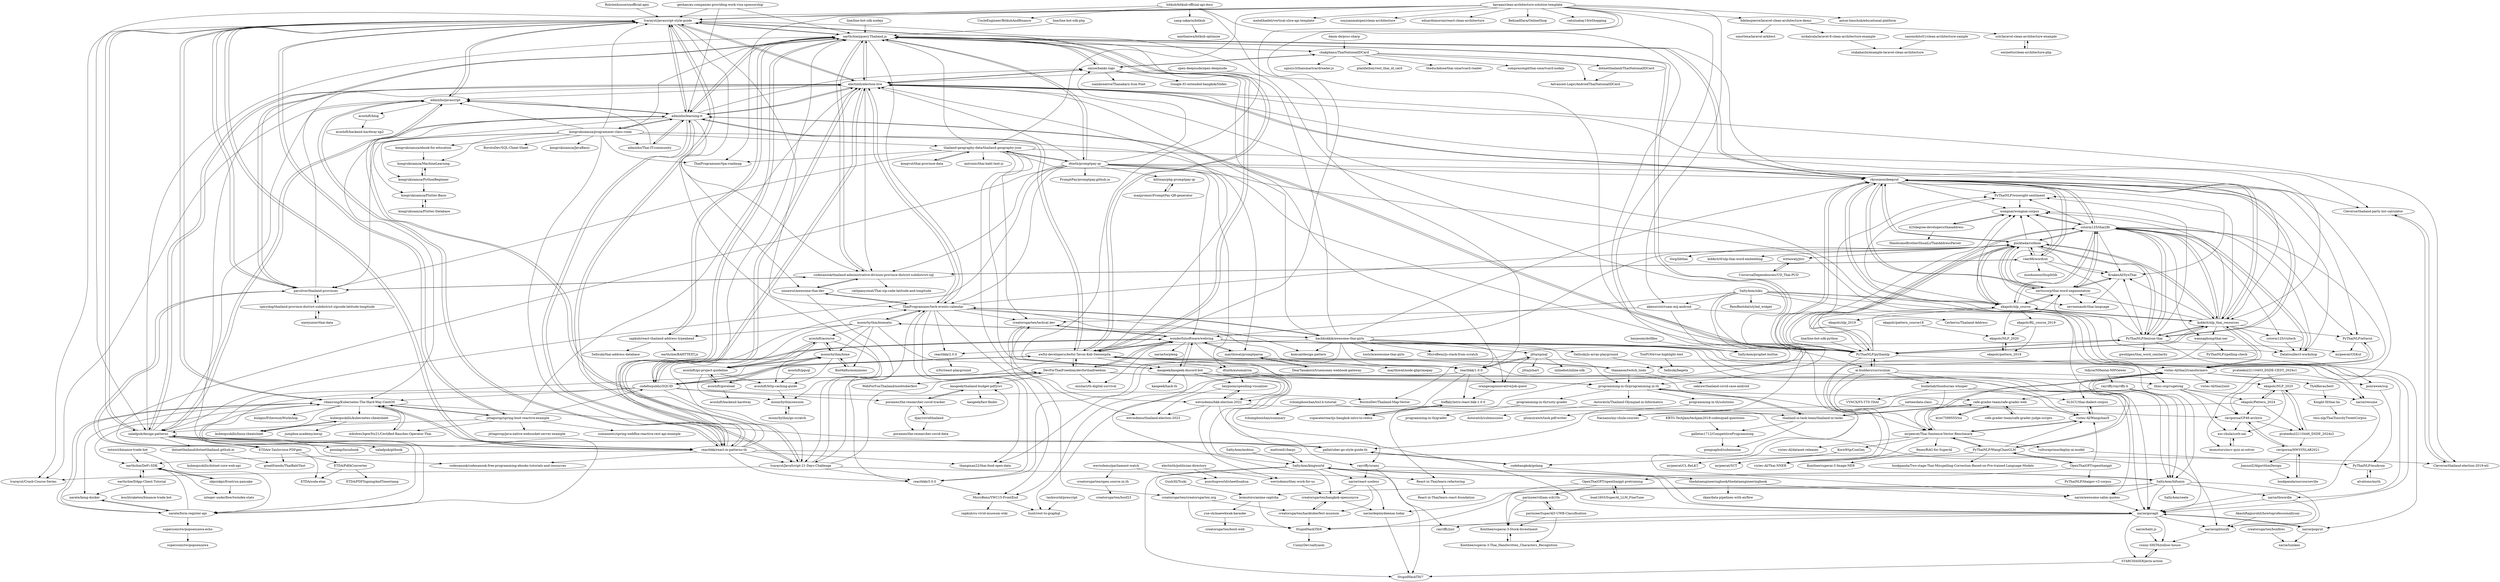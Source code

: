 digraph G {
"geshan/au-companies-providing-work-visa-sponsorship" -> "lvarayut/javascript-style-guide" ["e"=1]
"geshan/au-companies-providing-work-visa-sponsorship" -> "earthchie/jquery.Thailand.js" ["e"=1]
"geshan/au-companies-providing-work-visa-sponsorship" -> "adminho/learning-it" ["e"=1]
"bitkub/bitkub-official-api-docs" -> "UncleEngineer/BitkubAndBinance"
"bitkub/bitkub-official-api-docs" -> "sang-sakarin/bitkub"
"bitkub/bitkub-official-api-docs" -> "lvarayut/javascript-style-guide"
"bitkub/bitkub-official-api-docs" -> "thananon/twitch_tools"
"bitkub/bitkub-official-api-docs" -> "awful-developers/Awful-Tavon-Kob-Seesenpila"
"veer66/wordcut" -> "moohooooo/thsplitlib"
"veer66/wordcut" -> "pucktada/cutkum"
"veer66/wordcut" -> "rkcosmos/deepcut"
"veer66/wordcut" -> "PyThaiNLP/lexicon-thai"
"veer66/wordcut" -> "codesanook/thailand-administrative-division-province-district-subdistrict-sql"
"veer66/wordcut" -> "KrakenAI/SynThai"
"jittagornp/spring-boot-reactive-example" -> "lvarayut/javascript-style-guide"
"jittagornp/spring-boot-reactive-example" -> "rdamrong/Kubernetes-The-Hard-Way-CentOS"
"jittagornp/spring-boot-reactive-example" -> "wdrdres3qew5ts21/Certified-Rancher-Operator-Thai"
"jittagornp/spring-boot-reactive-example" -> "saladpuk/design-patterns"
"jittagornp/spring-boot-reactive-example" -> "sumanentc/spring-webflux-reactive-rest-api-example"
"jittagornp/spring-boot-reactive-example" -> "electinth/election-live"
"jittagornp/spring-boot-reactive-example" -> "codeforpublic/SQUID"
"jittagornp/spring-boot-reactive-example" -> "jittagornp/java-native-websocket-server-example"
"dtinth/promptpay-qr" -> "earthchie/jquery.Thailand.js"
"dtinth/promptpay-qr" -> "ThaiProgrammer/tech-events-calendar"
"dtinth/promptpay-qr" -> "kittinan/php-promptpay-qr"
"dtinth/promptpay-qr" -> "codesanook/thailand-administrative-division-province-district-subdistrict-sql"
"dtinth/promptpay-qr" -> "ETDA/e-TaxInvoice-PDFgen"
"dtinth/promptpay-qr" -> "dtinth/automatron"
"dtinth/promptpay-qr" -> "electinth/election-live"
"dtinth/promptpay-qr" -> "maythiwat/promptparse"
"dtinth/promptpay-qr" -> "omise/banks-logo"
"dtinth/promptpay-qr" -> "rkcosmos/deepcut"
"dtinth/promptpay-qr" -> "saladpuk/design-patterns"
"dtinth/promptpay-qr" -> "PromptPay/promptpay.github.io"
"dtinth/promptpay-qr" -> "SaltyAom/hifumin"
"dtinth/promptpay-qr" -> "thailand-geography-data/thailand-geography-json"
"dtinth/promptpay-qr" -> "Cleverse/thailand-party-list-calculator"
"programming-in-th/programming.in.th" -> "programming-in-th/solutions"
"programming-in-th/programming.in.th" -> "cafe-grader-team/cafe-grader-web"
"programming-in-th/programming.in.th" -> "thailand-oi-task-team/thailand-oi-tasks"
"programming-in-th/programming.in.th" -> "programming-in-th/rusty-grader"
"programming-in-th/programming.in.th" -> "Autoratch/Thailand-Olympiad-in-Informatics"
"open-deepnude/open-deepnude" -> "electinth/election-live" ["e"=1]
"open-deepnude/open-deepnude" -> "ekapolc/nlp_course" ["e"=1]
"tchomphoochan/toi14-tutorial" -> "tchomphoochan/summary"
"tchomphoochan/toi14-tutorial" -> "thailand-oi-task-team/thailand-oi-tasks"
"cstorm125/viztech" -> "Datatouille/rl-workshop"
"ThaiProgrammer/tech-events-calendar" -> "reactbkk/3.0.0"
"ThaiProgrammer/tech-events-calendar" -> "unnawut/awesome-thai-dev"
"ThaiProgrammer/tech-events-calendar" -> "bachkukkik/awesome-thai-girls"
"ThaiProgrammer/tech-events-calendar" -> "creatorsgarten/techcal.dev"
"ThaiProgrammer/tech-events-calendar" -> "reactbkk/1.0.0"
"ThaiProgrammer/tech-events-calendar" -> "reactbkk/2.0.0"
"ThaiProgrammer/tech-events-calendar" -> "komcal/design-pattern"
"ThaiProgrammer/tech-events-calendar" -> "MicroBenz/YWC15-FrontEnd"
"ThaiProgrammer/tech-events-calendar" -> "electinth/election-live"
"ThaiProgrammer/tech-events-calendar" -> "moonrhythm/biomatic"
"ThaiProgrammer/tech-events-calendar" -> "pucktada/cutkum"
"ThaiProgrammer/tech-events-calendar" -> "thangman22/thai-food-open-data"
"nazonohito51/clean-architecture-sample" -> "stakahashi/example-laravel-clean-architecture"
"unnawut/awesome-thai-dev" -> "ThaiProgrammer/tech-events-calendar"
"unnawut/awesome-thai-dev" -> "reactbkk/3.0.0"
"unnawut/awesome-thai-dev" -> "codesanook/thailand-administrative-division-province-district-subdistrict-sql"
"cstorm125/thai2fit" -> "kobkrit/nlp_thai_resources"
"cstorm125/thai2fit" -> "pucktada/cutkum"
"cstorm125/thai2fit" -> "rkcosmos/deepcut"
"cstorm125/thai2fit" -> "sertiscorp/thai-word-segmentation"
"cstorm125/thai2fit" -> "wongnai/wongnai-corpus"
"cstorm125/thai2fit" -> "Datatouille/rl-workshop"
"cstorm125/thai2fit" -> "PyThaiNLP/pythainlp"
"cstorm125/thai2fit" -> "KrakenAI/SynThai"
"cstorm125/thai2fit" -> "vistec-AI/thai2transformers"
"cstorm125/thai2fit" -> "PyThaiNLP/attacut"
"cstorm125/thai2fit" -> "cstorm125/viztech"
"cstorm125/thai2fit" -> "PyThaiNLP/wisesight-sentiment"
"cstorm125/thai2fit" -> "wannaphong/thai-ner"
"cstorm125/thai2fit" -> "ekapolc/nlp_course"
"cstorm125/thai2fit" -> "PyThaiNLP/lexicon-thai"
"moonrhythm/biomatic" -> "BioMaRu/nomimono"
"moonrhythm/biomatic" -> "ThaiProgrammer/tech-events-calendar"
"moonrhythm/biomatic" -> "moonrhythm/hime"
"moonrhythm/biomatic" -> "acoshift/go-project-guideline"
"moonrhythm/biomatic" -> "reactbkk/1.0.0"
"moonrhythm/biomatic" -> "zapkub/react-thailand-address-typeahead"
"moonrhythm/biomatic" -> "acoshift/acourse"
"moonrhythm/biomatic" -> "bachkukkik/awesome-thai-girls"
"Autoratch/Thailand-Olympiad-in-Informatics" -> "Autoratch/submissions"
"PyThaiNLP/wisesight-sentiment" -> "wongnai/wongnai-corpus"
"electinth/election-live" -> "earthchie/jquery.Thailand.js"
"electinth/election-live" -> "lvarayut/javascript-style-guide"
"electinth/election-live" -> "Cleverse/thailand-party-list-calculator"
"electinth/election-live" -> "reactbkk/react-in-patterns-th"
"electinth/election-live" -> "adminho/learning-it"
"electinth/election-live" -> "Cleverse/thailand-election-2019-etl"
"electinth/election-live" -> "saladpuk/design-patterns"
"electinth/election-live" -> "narate/form-register-api"
"electinth/election-live" -> "ThaiProgrammer/tech-events-calendar"
"electinth/election-live" -> "rkcosmos/deepcut"
"electinth/election-live" -> "codesanook/thailand-administrative-division-province-district-subdistrict-sql"
"electinth/election-live" -> "kobkrit/nlp_thai_resources"
"electinth/election-live" -> "omise/banks-logo"
"electinth/election-live" -> "codeforpublic/SQUID"
"electinth/election-live" -> "adminho/javascript"
"wannaphong/thai-ner" -> "vistec-AI/Thai-NNER"
"wannaphong/thai-ner" -> "PyThaiNLP/spelling-check"
"saladpuk/design-patterns" -> "lvarayut/javascript-style-guide"
"saladpuk/design-patterns" -> "pallat/uber-go-style-guide-th"
"saladpuk/design-patterns" -> "electinth/election-live"
"saladpuk/design-patterns" -> "reactbkk/react-in-patterns-th"
"saladpuk/design-patterns" -> "saladpuk/gitbook"
"saladpuk/design-patterns" -> "adminho/learning-it"
"saladpuk/design-patterns" -> "ETDA/e-TaxInvoice-PDFgen"
"saladpuk/design-patterns" -> "earthchie/jquery.Thailand.js"
"saladpuk/design-patterns" -> "adminho/javascript"
"saladpuk/design-patterns" -> "dotnetthailand/dotnetthailand.github.io"
"saladpuk/design-patterns" -> "rdamrong/Kubernetes-The-Hard-Way-CentOS"
"saladpuk/design-patterns" -> "poonlap/linuxbook" ["e"=1]
"saladpuk/design-patterns" -> "codesanook/codesanook-free-programming-ebooks-tutorials-and-resources"
"eminetto/clean-architecture-php" -> "sslr/laravel-clean-architecture-example"
"spicydog/thailand-province-district-subdistrict-zipcode-latitude-longitude" -> "niawjunior/thai-data"
"spicydog/thailand-province-district-subdistrict-zipcode-latitude-longitude" -> "parsilver/thailand-provinces"
"Datatouille/rl-workshop" -> "cstorm125/thai2fit"
"Datatouille/rl-workshop" -> "wongnai/wongnai-corpus"
"TonPC64/vue-highlight-text" -> "Sellsuki/begeta"
"dtinth/automatron" -> "heypoom/spending-visualizer"
"dtinth/automatron" -> "wevisdemo/bkk-election-2022"
"dtinth/automatron" -> "narze/goragit"
"reactbkk/react-in-patterns-th" -> "electinth/election-live"
"reactbkk/react-in-patterns-th" -> "lvarayut/javascript-style-guide"
"reactbkk/react-in-patterns-th" -> "saladpuk/design-patterns"
"reactbkk/react-in-patterns-th" -> "rdamrong/Kubernetes-The-Hard-Way-CentOS"
"reactbkk/react-in-patterns-th" -> "adminho/javascript"
"reactbkk/react-in-patterns-th" -> "adminho/learning-it"
"reactbkk/react-in-patterns-th" -> "codesanook/codesanook-free-programming-ebooks-tutorials-and-resources"
"reactbkk/react-in-patterns-th" -> "earthchie/jquery.Thailand.js"
"reactbkk/react-in-patterns-th" -> "wonderfulsoftware/webring"
"reactbkk/react-in-patterns-th" -> "reactbkk/3.0.0"
"reactbkk/react-in-patterns-th" -> "earthchie/DeFi-SDK"
"reactbkk/react-in-patterns-th" -> "ThaiProgrammer/tech-events-calendar"
"reactbkk/react-in-patterns-th" -> "Cleverse/thailand-election-2019-etl"
"reactbkk/react-in-patterns-th" -> "lvarayut/JavaScript-21-Days-Challenge"
"reactbkk/react-in-patterns-th" -> "thangman22/thai-food-open-data"
"maxpromer/PromptPay-QR-generator" -> "kittinan/php-promptpay-qr"
"ekapolc/nlp_course" -> "sertiscorp/thai-word-segmentation"
"ekapolc/nlp_course" -> "ekapolc/RL_course_2019"
"ekapolc/nlp_course" -> "kobkrit/nlp_thai_resources"
"ekapolc/nlp_course" -> "ekapolc/nlp_2019"
"ekapolc/nlp_course" -> "ekapolc/NLP_2020"
"ekapolc/nlp_course" -> "cstorm125/thai2fit"
"ekapolc/nlp_course" -> "PyThaiNLP/wisesight-sentiment"
"ekapolc/nlp_course" -> "pucktada/cutkum"
"ekapolc/nlp_course" -> "wongnai/wongnai-corpus"
"ekapolc/nlp_course" -> "Datatouille/rl-workshop"
"ekapolc/nlp_course" -> "rkcosmos/deepcut"
"ttdyce/NHentai-NHViewer" -> "rayriffy/rayriffy-h" ["e"=1]
"acoshift/pgsql" -> "acoshift/http-caching-guide"
"acoshift/blog" -> "acoshift/backend-hardway-ep2"
"sertiscorp/thai-word-segmentation" -> "pucktada/cutkum"
"sertiscorp/thai-word-segmentation" -> "KrakenAI/SynThai"
"sertiscorp/thai-word-segmentation" -> "rkcosmos/deepcut"
"sertiscorp/thai-word-segmentation" -> "cstorm125/thai2fit"
"sertiscorp/thai-word-segmentation" -> "nevmenandr/thai-language"
"sertiscorp/thai-word-segmentation" -> "wongnai/wongnai-corpus"
"sertiscorp/thai-word-segmentation" -> "ekapolc/nlp_course"
"rayriffy/rayriffy-h" -> "SaltyAom/hifumin"
"rayriffy/rayriffy-h" -> "narze/goragit"
"rayriffy/rayriffy-h" -> "cafe-grader-team/cafe-grader-web"
"creatorsgarten/techcal.dev" -> "wevisdemo/thailand-election-2023"
"creatorsgarten/techcal.dev" -> "creatorsgarten/creatorsgarten.org"
"creatorsgarten/techcal.dev" -> "wonderfulsoftware/webring"
"reactbkk/3.0.0" -> "MicroBenz/YWC15-FrontEnd"
"wongnai/wongnai-corpus" -> "425degree-developers/thaiaddress"
"wongnai/wongnai-corpus" -> "cstorm125/thai2fit"
"chakphanu/ThaiNationalIDCard" -> "Advanced-Logic/AndroidThaiNationalIDCard"
"chakphanu/ThaiNationalIDCard" -> "earthchie/jquery.Thailand.js"
"chakphanu/ThaiNationalIDCard" -> "dotnetthailand/ThaiNationalIDCard"
"chakphanu/ThaiNationalIDCard" -> "somprasongd/thai-smartcard-nodejs"
"chakphanu/ThaiNationalIDCard" -> "sgnsys3/thaismartcardreader.js"
"chakphanu/ThaiNationalIDCard" -> "plainfatboy/rest_thai_id_card"
"chakphanu/ThaiNationalIDCard" -> "omise/banks-logo"
"chakphanu/ThaiNationalIDCard" -> "theduckdose/thai-smartcard-reader"
"ETDA/PdfAConverter" -> "ETDA/PDFSigningAndTimestamp"
"ETDA/PdfAConverter" -> "ETDA/soda-etax"
"Cleverse/thailand-party-list-calculator" -> "Cleverse/thailand-election-2019-etl"
"Cleverse/thailand-election-2019-etl" -> "Cleverse/thailand-party-list-calculator"
"kittinan/php-promptpay-qr" -> "maxpromer/PromptPay-QR-generator"
"codesanook/thailand-administrative-division-province-district-subdistrict-sql" -> "earthchie/jquery.Thailand.js"
"codesanook/thailand-administrative-division-province-district-subdistrict-sql" -> "parsilver/thailand-provinces"
"codesanook/thailand-administrative-division-province-district-subdistrict-sql" -> "unnawut/awesome-thai-dev"
"codesanook/thailand-administrative-division-province-district-subdistrict-sql" -> "rathpanyowat/Thai-zip-code-latitude-and-longitude"
"codesanook/thailand-administrative-division-province-district-subdistrict-sql" -> "veer66/wordcut"
"ThAIKeras/bert" -> "Knight-H/thai-lm"
"narate/kong-docker" -> "narate/form-register-api"
"acoshift/go-project-guideline" -> "moonrhythm/hime"
"acoshift/go-project-guideline" -> "acoshift/acourse"
"acoshift/go-project-guideline" -> "acoshift/http-caching-guide"
"acoshift/go-project-guideline" -> "acoshift/goreload"
"acoshift/go-project-guideline" -> "moonrhythm/session"
"acoshift/goreload" -> "acoshift/backend-hardway"
"acoshift/goreload" -> "acoshift/go-project-guideline"
"acoshift/goreload" -> "moonrhythm/hime"
"moonrhythm/hime" -> "acoshift/go-project-guideline"
"moonrhythm/hime" -> "acoshift/acourse"
"moonrhythm/hime" -> "acoshift/http-caching-guide"
"moonrhythm/hime" -> "BioMaRu/nomimono"
"moonrhythm/hime" -> "acoshift/goreload"
"alvations/myth" -> "PyThaiNLP/mudyom"
"ekapolc/pattern_course18" -> "ekapolc/NLP_2020"
"ponrawee/ssg" -> "PyThaiNLP/mudyom"
"acoshift/http-caching-guide" -> "moonrhythm/session"
"galletas1712/CompetitiveProgramming" -> "pongsaphol/submission"
"Knight-H/thai-lm" -> "tmu-nlp/ThaiToxicityTweetCorpus"
"KBTG-TechJam/techjam2018-codesquad-questions" -> "galletas1712/CompetitiveProgramming"
"awful-developers/Awful-Tavon-Kob-Seesenpila" -> "codeforpublic/SQUID"
"awful-developers/Awful-Tavon-Kob-Seesenpila" -> "narze/awesome-salim-quotes"
"awful-developers/Awful-Tavon-Kob-Seesenpila" -> "thananon/twitch_tools"
"awful-developers/Awful-Tavon-Kob-Seesenpila" -> "wonderfulsoftware/webring"
"awful-developers/Awful-Tavon-Kob-Seesenpila" -> "earthchie/jquery.Thailand.js"
"awful-developers/Awful-Tavon-Kob-Seesenpila" -> "DevForThaiFreedom/devforthaifreedom"
"awful-developers/Awful-Tavon-Kob-Seesenpila" -> "narate/form-register-api"
"awful-developers/Awful-Tavon-Kob-Seesenpila" -> "lvarayut/javascript-style-guide"
"awful-developers/Awful-Tavon-Kob-Seesenpila" -> "thinc-org/cugetreg"
"awful-developers/Awful-Tavon-Kob-Seesenpila" -> "lvarayut/JavaScript-21-Days-Challenge"
"awful-developers/Awful-Tavon-Kob-Seesenpila" -> "programming-in-th/programming.in.th"
"awful-developers/Awful-Tavon-Kob-Seesenpila" -> "adminho/learning-it"
"awful-developers/Awful-Tavon-Kob-Seesenpila" -> "dtinth/automatron"
"awful-developers/Awful-Tavon-Kob-Seesenpila" -> "electinth/election-live"
"awful-developers/Awful-Tavon-Kob-Seesenpila" -> "kaogeek/kaogeek-discord-bot"
"kubeopsskills/kubernetes-cheatsheet" -> "kubeopsskills/linux-cheatsheet"
"kubeopsskills/kubernetes-cheatsheet" -> "jumpbox-academy/awsp"
"Rolstenhouse/unofficial-apis" -> "lvarayut/javascript-style-guide" ["e"=1]
"adminho/Thai-IT-community" -> "adminho/learning-it"
"adminho/Thai-IT-community" -> "adminho/javascript"
"kongvut/thai-province-data" -> "thailand-geography-data/thailand-geography-json"
"rdamrong/Kubernetes-The-Hard-Way-CentOS" -> "narate/form-register-api"
"rdamrong/Kubernetes-The-Hard-Way-CentOS" -> "wdrdres3qew5ts21/Certified-Rancher-Operator-Thai"
"rdamrong/Kubernetes-The-Hard-Way-CentOS" -> "kulapio/EthereumWorkshop"
"rdamrong/Kubernetes-The-Hard-Way-CentOS" -> "reactbkk/react-in-patterns-th"
"rdamrong/Kubernetes-The-Hard-Way-CentOS" -> "kubeopsskills/linux-cheatsheet"
"rdamrong/Kubernetes-The-Hard-Way-CentOS" -> "earthchie/DeFi-SDK"
"rdamrong/Kubernetes-The-Hard-Way-CentOS" -> "lvarayut/javascript-style-guide"
"rdamrong/Kubernetes-The-Hard-Way-CentOS" -> "narate/kong-docker"
"rdamrong/Kubernetes-The-Hard-Way-CentOS" -> "pallat/uber-go-style-guide-th"
"rdamrong/Kubernetes-The-Hard-Way-CentOS" -> "jittagornp/spring-boot-reactive-example"
"rdamrong/Kubernetes-The-Hard-Way-CentOS" -> "kubeopsskills/kubernetes-cheatsheet"
"kongruksiamza/PythonBeginner" -> "kongruksiamza/MachineLearning"
"kongruksiamza/PythonBeginner" -> "kongruksiamza/Flutter-Basic"
"kongruksiamza/MachineLearning" -> "kongruksiamza/PythonBeginner"
"SaltyAom/hifumin" -> "SaltyAom/kingworld"
"SaltyAom/hifumin" -> "StupidHackTH/6"
"SaltyAom/hifumin" -> "leomotors/anime-captcha"
"SaltyAom/hifumin" -> "SaltyAom/seele"
"SaltyAom/hifumin" -> "narze/goragit"
"SaltyAom/hifumin" -> "narze/thwordle"
"SaltyAom/hifumin" -> "narze/deploydeemai.today"
"SaltyAom/hifumin" -> "narze/ophtusify"
"SaltyAom/hifumin" -> "narze/awesome-salim-quotes"
"PyThaiNLP/attacut" -> "mrpeerat/OSKut"
"PyThaiNLP/attacut" -> "vistec-AI/thai2transformers"
"vistec-AI/thai2transformers" -> "ponrawee/ssg"
"vistec-AI/thai2transformers" -> "mrpeerat/Thai-Sentence-Vector-Benchmark"
"vistec-AI/thai2transformers" -> "kobkrit/nlp_thai_resources"
"vistec-AI/thai2transformers" -> "PyThaiNLP/WangChanGLM"
"vistec-AI/thai2transformers" -> "PyThaiNLP/attacut"
"vistec-AI/thai2transformers" -> "SLSCU/thai-dialect-corpus"
"vistec-AI/thai2transformers" -> "vistec-AI/thai2nmt"
"vistec-AI/thai2transformers" -> "ThAIKeras/bert"
"omise/banks-logo" -> "earthchie/jquery.Thailand.js"
"omise/banks-logo" -> "electinth/election-live"
"omise/banks-logo" -> "BorntoDev/Thailand-Map-Vector"
"omise/banks-logo" -> "chakphanu/ThaiNationalIDCard"
"omise/banks-logo" -> "siamkreative/Thanakarn-Icon-Font"
"omise/banks-logo" -> "Google-IO-extended-bangkok/Slides"
"electinth/politician-directory" -> "punchupworld/sheethuahua"
"electinth/politician-directory" -> "wevisdemo/they-work-for-us"
"lvarayut/JavaScript-21-Days-Challenge" -> "lvarayut/javascript-style-guide"
"lvarayut/JavaScript-21-Days-Challenge" -> "lvarayut/Crash-Course-Series"
"lvarayut/JavaScript-21-Days-Challenge" -> "React-in-Thai/learn-refactoring"
"lvarayut/JavaScript-21-Days-Challenge" -> "ThaiProgrammer/tech-events-calendar"
"lvarayut/JavaScript-21-Days-Challenge" -> "reactbkk/3.0.0"
"lvarayut/JavaScript-21-Days-Challenge" -> "adminho/javascript"
"lvarayut/JavaScript-21-Days-Challenge" -> "DevForThaiFreedom/devforthaifreedom"
"codeforpublic/SQUID" -> "DevForThaiFreedom/devforthaifreedom"
"codeforpublic/SQUID" -> "narate/form-register-api"
"codeforpublic/SQUID" -> "awful-developers/Awful-Tavon-Kob-Seesenpila"
"codeforpublic/SQUID" -> "wonderfulsoftware/webring"
"codeforpublic/SQUID" -> "electinth/election-live"
"codeforpublic/SQUID" -> "earthchie/jquery.Thailand.js"
"codeforpublic/SQUID" -> "porames/the-researcher-covid-tracker"
"codeforpublic/SQUID" -> "lvarayut/JavaScript-21-Days-Challenge"
"codeforpublic/SQUID" -> "rdamrong/Kubernetes-The-Hard-Way-CentOS"
"codeforpublic/SQUID" -> "BorntoDev/Thailand-Map-Vector"
"niawjunior/thai-data" -> "spicydog/thailand-province-district-subdistrict-zipcode-latitude-longitude"
"nattee/data-class" -> "raviporna/CP46-archive"
"nattee/data-class" -> "Nacnano/my-chula-courses"
"sang-sakarin/bitkub" -> "nanthanwa/bitkub-optimize"
"pallat/uber-go-style-guide-th" -> "codebangkok/golang"
"pallat/uber-go-style-guide-th" -> "saladpuk/design-patterns"
"kubeopsskills/linux-cheatsheet" -> "kubeopsskills/kubernetes-cheatsheet"
"programming-in-th/solutions" -> "plumsirawit/task-pdf-writer"
"ekapolc/RL_course_2019" -> "ekapolc/pattern_2019"
"ekapolc/RL_course_2019" -> "ekapolc/NLP_2020"
"ekapolc/NLP_2020" -> "ekapolc/pattern_2019"
"ekapolc/pattern_2019" -> "ekapolc/NLP_2020"
"425degree-developers/thaiaddress" -> "HandsomeBrotherShuaiLi/ThaiAddressParser"
"425degree-developers/thaiaddress" -> "wongnai/wongnai-corpus"
"PyThaiNLP/mudyom" -> "alvations/myth"
"bdelespierre/laravel-clean-architecture-demo" -> "nickalcala/laravel-8-clean-architecture-example"
"bdelespierre/laravel-clean-architecture-demo" -> "sslr/laravel-clean-architecture-example"
"bdelespierre/laravel-clean-architecture-demo" -> "smortexa/laravel-arkitect"
"lvarayut/javascript-style-guide" -> "lvarayut/JavaScript-21-Days-Challenge"
"lvarayut/javascript-style-guide" -> "electinth/election-live"
"lvarayut/javascript-style-guide" -> "adminho/learning-it"
"lvarayut/javascript-style-guide" -> "saladpuk/design-patterns"
"lvarayut/javascript-style-guide" -> "reactbkk/react-in-patterns-th"
"lvarayut/javascript-style-guide" -> "earthchie/jquery.Thailand.js"
"lvarayut/javascript-style-guide" -> "adminho/javascript"
"lvarayut/javascript-style-guide" -> "rdamrong/Kubernetes-The-Hard-Way-CentOS"
"lvarayut/javascript-style-guide" -> "jittagornp/spring-boot-reactive-example"
"lvarayut/javascript-style-guide" -> "unnawut/awesome-thai-dev"
"lvarayut/javascript-style-guide" -> "parsilver/thailand-provinces"
"lvarayut/javascript-style-guide" -> "ThaiProgrammer/tech-events-calendar"
"lvarayut/javascript-style-guide" -> "awful-developers/Awful-Tavon-Kob-Seesenpila"
"lvarayut/javascript-style-guide" -> "reactbkk/1.0.0"
"lvarayut/javascript-style-guide" -> "lvarayut/Crash-Course-Series"
"tntwist/binance-trade-bot" -> "earthchie/DeFi-SDK" ["e"=1]
"tntwist/binance-trade-bot" -> "narate/form-register-api" ["e"=1]
"wonderfulsoftware/webring" -> "creatorsgarten/techcal.dev"
"wonderfulsoftware/webring" -> "narze/goragit"
"wonderfulsoftware/webring" -> "narze/torpleng"
"wonderfulsoftware/webring" -> "SaltyAom/prophet-button"
"wonderfulsoftware/webring" -> "narze/resume"
"wonderfulsoftware/webring" -> "DevForThaiFreedom/devforthaifreedom"
"wonderfulsoftware/webring" -> "narze/thwordle"
"wonderfulsoftware/webring" -> "SaltyAom/hifumin"
"wonderfulsoftware/webring" -> "programming-in-th/programming.in.th"
"wonderfulsoftware/webring" -> "rayriffy/urami"
"wonderfulsoftware/webring" -> "kaogeek/kaogeek-discord-bot"
"wonderfulsoftware/webring" -> "codeforpublic/SQUID"
"wonderfulsoftware/webring" -> "maythiwat/promptparse"
"wonderfulsoftware/webring" -> "awful-developers/Awful-Tavon-Kob-Seesenpila"
"wonderfulsoftware/webring" -> "mishari/th-digital-survival"
"thananon/twitch_tools" -> "programming-in-th/programming.in.th"
"thananon/twitch_tools" -> "awful-developers/Awful-Tavon-Kob-Seesenpila"
"thananon/twitch_tools" -> "oakraw/thailand-covid-case-android"
"thinc-org/cugetreg" -> "raviporna/CP46-archive"
"thinc-org/cugetreg" -> "esc-chula/sorb-nai"
"thinc-org/cugetreg" -> "Nacnano/my-chula-courses"
"thinc-org/cugetreg" -> "ekapolc/Pattern_2024"
"thinc-org/cugetreg" -> "narze/resume"
"thedataengineeringbook/thedataengineeringbook" -> "zkan/data-pipelines-with-airflow"
"thedataengineeringbook/thedataengineeringbook" -> "narze/awesome-salim-quotes"
"SaltyAom/niku" -> "SaltyAom/hifumin"
"SaltyAom/niku" -> "narze/goragit"
"SaltyAom/niku" -> "programming-in-th/programming.in.th"
"SaltyAom/niku" -> "akexorcist/ruam-mij-android"
"SaltyAom/niku" -> "ReinBentdal/styled_widget" ["e"=1]
"SaltyAom/niku" -> "narze/popyut"
"SaltyAom/niku" -> "narze/resume"
"SaltyAom/niku" -> "wonderfulsoftware/webring"
"SaltyAom/niku" -> "React-in-Thai/learn-refactoring"
"DevForThaiFreedom/devforthaifreedom" -> "narze/awesome-salim-quotes"
"DevForThaiFreedom/devforthaifreedom" -> "mishari/th-digital-survival"
"DevForThaiFreedom/devforthaifreedom" -> "wonderfulsoftware/webring"
"DevForThaiFreedom/devforthaifreedom" -> "codeforpublic/SQUID"
"DevForThaiFreedom/devforthaifreedom" -> "WebForFunThailand/noobtoberfest"
"DevForThaiFreedom/devforthaifreedom" -> "programming-in-th/programming.in.th"
"DevForThaiFreedom/devforthaifreedom" -> "awful-developers/Awful-Tavon-Kob-Seesenpila"
"DevForThaiFreedom/devforthaifreedom" -> "kaogeek/thailand-budget-pdf2csv"
"porames/the-researcher-covid-tracker" -> "djay/covidthailand"
"porames/the-researcher-covid-tracker" -> "porames/the-researcher-covid-data"
"porames/the-researcher-covid-tracker" -> "kaogeek/thailand-budget-pdf2csv"
"narze/awesome-salim-quotes" -> "narze/goragit"
"codebangkok/golang" -> "pallat/uber-go-style-guide-th"
"codebangkok/golang" -> "thedataengineeringbook/thedataengineeringbook"
"dotnetthailand/ThaiNationalIDCard" -> "Advanced-Logic/AndroidThaiNationalIDCard"
"nkpznkpz/frontrun-pancake" -> "earthchie/DeFi-SDK"
"nkpznkpz/frontrun-pancake" -> "integer-underflow/twindex-stats"
"wdrdres3qew5ts21/Certified-Rancher-Operator-Thai" -> "rdamrong/Kubernetes-The-Hard-Way-CentOS"
"supersonictw/popsenzawa-echo" -> "supersonictw/popsenzawa"
"kongruksiamza/Flutter-Basic" -> "kongruksiamza/Flutter-Database"
"kaogeek/thailand-budget-pdf2csv" -> "porames/the-researcher-covid-tracker"
"kaogeek/thailand-budget-pdf2csv" -> "kaogeek/fact-finder"
"djay/covidthailand" -> "porames/the-researcher-covid-tracker"
"djay/covidthailand" -> "porames/the-researcher-covid-data"
"djay/covidthailand" -> "kaogeek/thailand-budget-pdf2csv"
"narate/form-register-api" -> "narate/kong-docker"
"narate/form-register-api" -> "rdamrong/Kubernetes-The-Hard-Way-CentOS"
"narate/form-register-api" -> "earthchie/DeFi-SDK"
"narate/form-register-api" -> "supersonictw/popsenzawa-echo"
"earthchie/DeFi-SDK" -> "integer-underflow/twindex-stats"
"earthchie/DeFi-SDK" -> "earthchie/DApp-Client-Tutorial"
"earthchie/DeFi-SDK" -> "nkpznkpz/frontrun-pancake"
"jitta/spinal" -> "reactbkk/1.0.0"
"jitta/spinal" -> "jitta/jchart"
"jitta/spinal" -> "orangecapinnovative/job-quest"
"jitta/spinal" -> "inlinebot/inline-sdk" ["e"=1]
"sslr/laravel-clean-architecture-example" -> "eminetto/clean-architecture-php"
"nickalcala/laravel-8-clean-architecture-example" -> "stakahashi/example-laravel-clean-architecture"
"narze/resume" -> "narze/goragit"
"dotnetthailand/dotnetthailand.github.io" -> "kubeopsskills/dotnet-core-web-api"
"dotnetthailand/dotnetthailand.github.io" -> "greatfriends/ThaiBahtText"
"narze/popyut" -> "narze/goragit"
"narze/popyut" -> "narze/lumken"
"kongruksiamza/Flutter-Database" -> "kongruksiamza/Flutter-Basic"
"creatorsgarten/bonfires" -> "narze/lumken"
"wittawatj/jtcc" -> "UniversalDependencies/UD_Thai-PUD"
"kongruksiamza/programmer-class-room" -> "adminho/learning-it"
"kongruksiamza/programmer-class-room" -> "kongruksiamza/MachineLearning"
"kongruksiamza/programmer-class-room" -> "ai-builders/curriculum"
"kongruksiamza/programmer-class-room" -> "kongruksiamza/PythonBeginner"
"kongruksiamza/programmer-class-room" -> "BorntoDev/SQL-Cheat-Sheet"
"kongruksiamza/programmer-class-room" -> "kongruksiamza/ebook-for-education"
"kongruksiamza/programmer-class-room" -> "kongruksiamza/JavaBasic"
"kongruksiamza/programmer-class-room" -> "earthchie/jquery.Thailand.js"
"kongruksiamza/programmer-class-room" -> "adminho/Thai-IT-community"
"kongruksiamza/programmer-class-room" -> "lvarayut/javascript-style-guide"
"kongruksiamza/programmer-class-room" -> "thailand-geography-data/thailand-geography-json"
"kongruksiamza/programmer-class-room" -> "ThaiProgrammer/tpa-roadmap"
"kongruksiamza/programmer-class-room" -> "reactbkk/react-in-patterns-th"
"kongruksiamza/programmer-class-room" -> "adminho/javascript"
"kongruksiamza/programmer-class-room" -> "kongruksiamza/Flutter-Basic"
"ai-builders/curriculum" -> "mrpeerat/Thai-Sentence-Vector-Benchmark"
"ai-builders/curriculum" -> "vistec-AI/Thai-NNER"
"ai-builders/curriculum" -> "vistec-AI/WangchanX"
"ai-builders/curriculum" -> "biodatlab/thonburian-whisper"
"ai-builders/curriculum" -> "PyThaiNLP/pythainlp"
"ai-builders/curriculum" -> "ekapolc/NLP_2025"
"DearTanakorn/truemoney-webhook-gateway" -> "maythiwat/promptparse"
"AkashRajpurohit/howtoprofessionallysay" -> "narze/ophtusify" ["e"=1]
"Gusb3ll/Tsuki" -> "leomotors/anime-captcha" ["e"=1]
"mrpeerat/Thai-Sentence-Vector-Benchmark" -> "vistec-AI/WangchanX"
"mrpeerat/Thai-Sentence-Vector-Benchmark" -> "PyThaiNLP/WangChanGLM"
"mrpeerat/Thai-Sentence-Vector-Benchmark" -> "KornWtp/ConGen"
"mrpeerat/Thai-Sentence-Vector-Benchmark" -> "vistec-AI/thai2transformers"
"mrpeerat/Thai-Sentence-Vector-Benchmark" -> "9meo/RAG-for-SuperAI"
"mrpeerat/Thai-Sentence-Vector-Benchmark" -> "vistec-AI/dataset-releases"
"mrpeerat/Thai-Sentence-Vector-Benchmark" -> "vistec-AI/Thai-NNER"
"mrpeerat/Thai-Sentence-Vector-Benchmark" -> "vultureprime/deploy-ai-model"
"earthchie/DApp-Client-Tutorial" -> "earthchie/DeFi-SDK"
"earthchie/DApp-Client-Tutorial" -> "leuchtraketen/binance-trade-bot"
"earthchie/DApp-Client-Tutorial" -> "narate/kong-docker"
"React-in-Thai/learn-refactoring" -> "React-in-Thai/learn-react-foundation"
"BioMaRu/nomimono" -> "moonrhythm/hime"
"parsilver/thailand-provinces" -> "spicydog/thailand-province-district-subdistrict-zipcode-latitude-longitude"
"parsilver/thailand-provinces" -> "codesanook/thailand-administrative-division-province-district-subdistrict-sql"
"parsilver/thailand-provinces" -> "ETDA/e-TaxInvoice-PDFgen"
"parsilver/thailand-provinces" -> "earthchie/jquery.Thailand.js"
"parsilver/thailand-provinces" -> "lvarayut/javascript-style-guide"
"parsilver/thailand-provinces" -> "electinth/election-live"
"narze/baht.js" -> "cunny-SHiT6/yellow-house"
"leomotors/anime-captcha" -> "StupidHackTH/6"
"leomotors/anime-captcha" -> "yue-sh/maewkwak-karaoke"
"creatorsgarten/creatorsgarten.org" -> "creatorsgarten/hacktoberfest-museum"
"creatorsgarten/creatorsgarten.org" -> "StupidHackTH/6"
"wevisdemo/bkk-election-2022" -> "narze/ophtusify"
"wevisdemo/bkk-election-2022" -> "heypoom/spending-visualizer"
"wevisdemo/bkk-election-2022" -> "wevisdemo/thailand-election-2023"
"wevisdemo/bkk-election-2022" -> "narze/goragit"
"wevisdemo/bkk-election-2022" -> "wevisdemo/they-work-for-us"
"narze/thwordle" -> "narze/goragit"
"narze/thwordle" -> "narze/ophtusify"
"raviporna/HWSYNLAB2021" -> "bookpanda/ourcourseville"
"raviporna/HWSYNLAB2021" -> "raviporna/CP46-archive"
"raviporna/HWSYNLAB2021" -> "JomnoiZ/AlgorithmDesign"
"narze/goragit" -> "narze/ophtusify"
"narze/goragit" -> "StupidHackTH/6"
"narze/goragit" -> "cunny-SHiT6/yellow-house"
"narze/goragit" -> "ST4RCHASER/jerm-action"
"narze/goragit" -> "narze/popyut"
"narze/goragit" -> "rayriffy/juri"
"narze/ophtusify" -> "cunny-SHiT6/yellow-house"
"wevisdemo/they-work-for-us" -> "creatorsgarten/bangkok-opensource"
"KornWtp/ConGen" -> "mrpeerat/CL-ReLKT"
"KornWtp/ConGen" -> "mrpeerat/SCT"
"programming-in-th/rusty-grader" -> "programming-in-th/grader"
"StupidHackTH/6" -> "CunnyDev/saltyaom"
"mattreid1/baojs" -> "SaltyAom/kingworld" ["e"=1]
"line/line-bot-sdk-php" -> "earthchie/jquery.Thailand.js" ["e"=1]
"biodatlab/thonburian-whisper" -> "vistec-AI/WangchanX"
"biodatlab/thonburian-whisper" -> "SLSCU/thai-dialect-corpus"
"biodatlab/thonburian-whisper" -> "VYNCX/F5-TTS-THAI"
"biodatlab/thonburian-whisper" -> "mrpeerat/Thai-Sentence-Vector-Benchmark"
"maythiwat/promptparse" -> "DearTanakorn/truemoney-webhook-gateway"
"maythiwat/promptparse" -> "maythiwat/node-gbprimepay"
"maythiwat/promptparse" -> "wonderfulsoftware/webring"
"SaltyAom/kingworld" -> "narze/goragit"
"SaltyAom/kingworld" -> "creatorsgarten/creatorsgarten.org"
"SaltyAom/kingworld" -> "StupidHackTH/7"
"SaltyAom/kingworld" -> "SaltyAom/hifumin"
"SaltyAom/kingworld" -> "rayriffy/juri"
"SaltyAom/kingworld" -> "narze/react-useless"
"narze/react-useless" -> "narze/deploydeemai.today"
"narze/react-useless" -> "creatorsgarten/bangkok-opensource"
"narze/react-useless" -> "creatorsgarten/hacktoberfest-museum"
"raviporna/CP46-archive" -> "raviporna/HWSYNLAB2021"
"raviporna/CP46-archive" -> "esc-chula/sorb-nai"
"raviporna/CP46-archive" -> "pvateekul/2110446_DSDE_2024s2"
"orangecapinnovative/job-quest" -> "buffaly/intro-react-bkk-1.0.0"
"rayriffy/urami" -> "narze/goragit"
"rayriffy/urami" -> "narze/react-useless"
"rayriffy/urami" -> "StupidHackTH/7"
"creatorsgarten/hacktoberfest-museum" -> "creatorsgarten/bangkok-opensource"
"creatorsgarten/hacktoberfest-museum" -> "StupidHackTH/6"
"cunny-SHiT6/yellow-house" -> "ST4RCHASER/jerm-action"
"creatorsgarten/bangkok-opensource" -> "creatorsgarten/hacktoberfest-museum"
"creatorsgarten/bangkok-opensource" -> "narze/deploydeemai.today"
"narze/deploydeemai.today" -> "StupidHackTH/7"
"ST4RCHASER/jerm-action" -> "cunny-SHiT6/yellow-house"
"ST4RCHASER/jerm-action" -> "StupidHackTH/7"
"yue-sh/maewkwak-karaoke" -> "creatorsgarten/bosh-web"
"SaltyAom/mobius" -> "SaltyAom/kingworld" ["e"=1]
"PyThaiNLP/pythainlp" -> "kobkrit/nlp_thai_resources"
"PyThaiNLP/pythainlp" -> "rkcosmos/deepcut"
"PyThaiNLP/pythainlp" -> "cstorm125/thai2fit"
"PyThaiNLP/pythainlp" -> "pucktada/cutkum"
"PyThaiNLP/pythainlp" -> "PyThaiNLP/lexicon-thai"
"PyThaiNLP/pythainlp" -> "earthchie/jquery.Thailand.js"
"PyThaiNLP/pythainlp" -> "sertiscorp/thai-word-segmentation"
"PyThaiNLP/pythainlp" -> "PyThaiNLP/wisesight-sentiment"
"PyThaiNLP/pythainlp" -> "vistec-AI/thai2transformers"
"PyThaiNLP/pythainlp" -> "electinth/election-live"
"PyThaiNLP/pythainlp" -> "adminho/learning-it"
"PyThaiNLP/pythainlp" -> "ekapolc/nlp_course"
"PyThaiNLP/pythainlp" -> "mrpeerat/Thai-Sentence-Vector-Benchmark"
"PyThaiNLP/pythainlp" -> "ai-builders/curriculum"
"PyThaiNLP/pythainlp" -> "wongnai/wongnai-corpus"
"SLSCU/thai-dialect-corpus" -> "vistec-AI/WangchanX"
"thailand-geography-data/thailand-geography-json" -> "kongvut/thai-province-data"
"thailand-geography-data/thailand-geography-json" -> "raviporna/CP46-archive"
"thailand-geography-data/thailand-geography-json" -> "earthchie/jquery.Thailand.js"
"thailand-geography-data/thailand-geography-json" -> "ThaiProgrammer/tpa-roadmap"
"thailand-geography-data/thailand-geography-json" -> "parsilver/thailand-provinces"
"thailand-geography-data/thailand-geography-json" -> "antronic/thai-baht-text-js"
"thailand-geography-data/thailand-geography-json" -> "creatorsgarten/techcal.dev"
"thailand-geography-data/thailand-geography-json" -> "wevisdemo/bkk-election-2022"
"thailand-geography-data/thailand-geography-json" -> "kaogeek/kaogeek-discord-bot"
"thailand-geography-data/thailand-geography-json" -> "wonderfulsoftware/webring"
"thailand-geography-data/thailand-geography-json" -> "dtinth/promptpay-qr"
"OpenThaiGPT/openthaigpt" -> "OpenThaiGPT/openthaigpt-pretraining"
"OpenThaiGPT/openthaigpt" -> "PyThaiNLP/WangChanGLM"
"OpenThaiGPT/openthaigpt" -> "vistec-AI/WangchanX"
"OpenThaiGPT/openthaigpt" -> "PyThaiNLP/thaigov-v2-corpus"
"PyThaiNLP/WangChanGLM" -> "vistec-AI/WangchanX"
"PyThaiNLP/WangChanGLM" -> "mrpeerat/Thai-Sentence-Vector-Benchmark"
"PyThaiNLP/WangChanGLM" -> "vistec-AI/thai2transformers"
"PyThaiNLP/WangChanGLM" -> "bookpanda/Two-stage-Thai-Misspelling-Correction-Based-on-Pre-trained-Language-Models"
"PyThaiNLP/WangChanGLM" -> "OpenThaiGPT/openthaigpt"
"PyThaiNLP/WangChanGLM" -> "vistec-AI/Thai-NNER"
"vultureprime/deploy-ai-model" -> "PyThaiNLP/mudyom"
"kavaan/clean-architecture-solution-template" -> "saladpuk/design-patterns"
"kavaan/clean-architecture-solution-template" -> "thailand-geography-data/thailand-geography-json"
"kavaan/clean-architecture-solution-template" -> "codebangkok/golang"
"kavaan/clean-architecture-solution-template" -> "anton-liauchuk/educational-platform" ["e"=1]
"kavaan/clean-architecture-solution-template" -> "mehdihadeli/vertical-slice-api-template" ["e"=1]
"kavaan/clean-architecture-solution-template" -> "kaogeek/kaogeek-discord-bot"
"kavaan/clean-architecture-solution-template" -> "akexorcist/ruam-mij-android"
"kavaan/clean-architecture-solution-template" -> "soyjuanmalopez/clean-architecture" ["e"=1]
"kavaan/clean-architecture-solution-template" -> "pallat/uber-go-style-guide-th"
"kavaan/clean-architecture-solution-template" -> "lvarayut/javascript-style-guide"
"kavaan/clean-architecture-solution-template" -> "eduardomoroni/react-clean-architecture" ["e"=1]
"kavaan/clean-architecture-solution-template" -> "BehzadDara/OnlineShop" ["e"=1]
"kavaan/clean-architecture-solution-template" -> "bdelespierre/laravel-clean-architecture-demo"
"kavaan/clean-architecture-solution-template" -> "ThaiProgrammer/tpa-roadmap"
"kavaan/clean-architecture-solution-template" -> "rahulsahay19/eShopping" ["e"=1]
"adminho/javascript" -> "adminho/learning-it"
"adminho/javascript" -> "reactbkk/react-in-patterns-th"
"adminho/javascript" -> "lvarayut/javascript-style-guide"
"adminho/javascript" -> "lvarayut/Crash-Course-Series"
"adminho/javascript" -> "lvarayut/JavaScript-21-Days-Challenge"
"adminho/javascript" -> "acoshift/blog"
"OpenThaiGPT/openthaigpt-pretraining" -> "boat1603/SuperAI_LLM_FineTune"
"OpenThaiGPT/openthaigpt-pretraining" -> "Konthee/superai-3-Stock-Investment"
"OpenThaiGPT/openthaigpt-pretraining" -> "parinzee/villiam-scb10x"
"kaogeek/kaogeek-discord-bot" -> "kaogeek/hack-th"
"kaogeek/kaogeek-discord-bot" -> "heypoom/spending-visualizer"
"kaogeek/kaogeek-discord-bot" -> "creatorsgarten/bangkok-opensource"
"kaogeek/kaogeek-discord-bot" -> "wonderfulsoftware/webring"
"kaogeek/kaogeek-discord-bot" -> "creatorsgarten/techcal.dev"
"kaogeek/kaogeek-discord-bot" -> "wevisdemo/bkk-election-2022"
"kaogeek/kaogeek-discord-bot" -> "SaltyAom/kingworld"
"kaogeek/kaogeek-discord-bot" -> "thinc-org/cugetreg"
"kaogeek/kaogeek-discord-bot" -> "rayriffy/urami"
"Sellsuki/js-array-playground" -> "Sellsuki/begeta"
"krist7599555/toi" -> "cafe-grader-team/cafe-grader-web"
"wevisdemo/parliament-watch" -> "creatorsgarten/open.source.in.th"
"wevisdemo/parliament-watch" -> "punchupworld/sheethuahua"
"Konthee/superai-3-Thai_Handwritten_Characters_Recognition" -> "Konthee/superai-3-Stock-Investment"
"Konthee/superai-3-Stock-Investment" -> "Konthee/superai-3-Thai_Handwritten_Characters_Recognition"
"parinzee/SuperAI3-UWB-Classification" -> "parinzee/villiam-scb10x"
"parinzee/SuperAI3-UWB-Classification" -> "Konthee/superai-3-Stock-Investment"
"parinzee/SuperAI3-UWB-Classification" -> "Konthee/superai-3-Thai_Handwritten_Characters_Recognition"
"heypoom/spending-visualizer" -> "wevisdemo/thailand-election-2023"
"heypoom/spending-visualizer" -> "wevisdemo/bkk-election-2022"
"acoshift/acourse" -> "acoshift/http-caching-guide"
"acoshift/acourse" -> "acoshift/go-project-guideline"
"acoshift/acourse" -> "moonrhythm/hime"
"acoshift/acourse" -> "moonrhythm/session"
"creatorsgarten/open.source.in.th" -> "creatorsgarten/bosf23"
"buffaly/intro-react-bkk-1.0.0" -> "supasate/reactjs-bangkok-intro-to-redux"
"reactbkk/1.0.0" -> "orangecapinnovative/job-quest"
"reactbkk/1.0.0" -> "supasate/reactjs-bangkok-intro-to-redux"
"reactbkk/1.0.0" -> "jitta/spinal"
"reactbkk/1.0.0" -> "hunt/rest-to-graphql"
"reactbkk/1.0.0" -> "MicroBenz/YWC15-FrontEnd"
"reactbkk/1.0.0" -> "buffaly/intro-react-bkk-1.0.0"
"supasate/reactjs-bangkok-intro-to-redux" -> "buffaly/intro-react-bkk-1.0.0"
"cafe-grader-team/cafe-grader-web" -> "cafe-grader-team/cafe-grader-judge-scripts"
"cafe-grader-team/cafe-grader-web" -> "krist7599555/toi"
"cafe-grader-team/cafe-grader-web" -> "thailand-oi-task-team/thailand-oi-tasks"
"cafe-grader-team/cafe-grader-judge-scripts" -> "cafe-grader-team/cafe-grader-web"
"akexorcist/ruam-mij-android" -> "Cerberus/Thailand-Address"
"akexorcist/ruam-mij-android" -> "thananon/twitch_tools"
"akexorcist/ruam-mij-android" -> "creatorsgarten/techcal.dev"
"line/line-bot-sdk-python" -> "PyThaiNLP/pythainlp" ["e"=1]
"PyThaiNLP/lexicon-thai" -> "kobkrit/nlp_thai_resources"
"PyThaiNLP/lexicon-thai" -> "ponrawee/ssg"
"PyThaiNLP/lexicon-thai" -> "rkcosmos/deepcut"
"PyThaiNLP/lexicon-thai" -> "sertiscorp/thai-word-segmentation"
"PyThaiNLP/lexicon-thai" -> "KrakenAI/SynThai"
"PyThaiNLP/lexicon-thai" -> "PyThaiNLP/pythainlp"
"PyThaiNLP/lexicon-thai" -> "thangman22/thai-food-open-data"
"PyThaiNLP/lexicon-thai" -> "gwohlgen/thai_word_similarity"
"PyThaiNLP/lexicon-thai" -> "mrpeerat/OSKut"
"PyThaiNLP/lexicon-thai" -> "PyThaiNLP/wisesight-sentiment"
"PyThaiNLP/lexicon-thai" -> "pucktada/cutkum"
"PyThaiNLP/lexicon-thai" -> "cstorm125/thai2fit"
"adminho/learning-it" -> "lvarayut/javascript-style-guide"
"adminho/learning-it" -> "adminho/Thai-IT-community"
"adminho/learning-it" -> "earthchie/jquery.Thailand.js"
"adminho/learning-it" -> "electinth/election-live"
"adminho/learning-it" -> "adminho/javascript"
"adminho/learning-it" -> "reactbkk/react-in-patterns-th"
"adminho/learning-it" -> "saladpuk/design-patterns"
"adminho/learning-it" -> "PyThaiNLP/pythainlp"
"adminho/learning-it" -> "rdamrong/Kubernetes-The-Hard-Way-CentOS"
"adminho/learning-it" -> "awful-developers/Awful-Tavon-Kob-Seesenpila"
"adminho/learning-it" -> "parsilver/thailand-provinces"
"adminho/learning-it" -> "lvarayut/JavaScript-21-Days-Challenge"
"adminho/learning-it" -> "kongruksiamza/programmer-class-room"
"adminho/learning-it" -> "codesanook/thailand-administrative-division-province-district-subdistrict-sql"
"adminho/learning-it" -> "omise/banks-logo"
"ekapolc/Pattern_2024" -> "ekapolc/NLP_2025"
"ekapolc/Pattern_2024" -> "pvateekul/2110446_DSDE_2024s2"
"ekapolc/Pattern_2024" -> "Nacnano/my-chula-courses"
"ekapolc/Pattern_2024" -> "raviporna/CP46-archive"
"vistec-AI/WangchanX" -> "SLSCU/thai-dialect-corpus"
"vistec-AI/WangchanX" -> "mrpeerat/Thai-Sentence-Vector-Benchmark"
"bachkukkik/awesome-thai-girls" -> "reactbkk/1.0.0"
"bachkukkik/awesome-thai-girls" -> "ThaiProgrammer/tech-events-calendar"
"bachkukkik/awesome-thai-girls" -> "Sellsuki/js-array-playground"
"bachkukkik/awesome-thai-girls" -> "reactbkk/2.0.0"
"bachkukkik/awesome-thai-girls" -> "tostyle/awesome-thai-girls"
"bachkukkik/awesome-thai-girls" -> "pucktada/cutkum"
"bachkukkik/awesome-thai-girls" -> "rkcosmos/deepcut"
"bachkukkik/awesome-thai-girls" -> "reactbkk/3.0.0"
"bachkukkik/awesome-thai-girls" -> "electinth/election-live"
"bachkukkik/awesome-thai-girls" -> "earthchie/jquery.Thailand.js"
"bachkukkik/awesome-thai-girls" -> "moonrhythm/biomatic"
"bachkukkik/awesome-thai-girls" -> "orangecapinnovative/job-quest"
"bachkukkik/awesome-thai-girls" -> "komcal/design-pattern"
"bachkukkik/awesome-thai-girls" -> "MicroBenz/js-stack-from-scratch"
"bachkukkik/awesome-thai-girls" -> "jitta/spinal"
"9meo/RAG-for-SuperAI" -> "Konthee/superai-3-Image-NER"
"boat1603/SuperAI_LLM_FineTune" -> "OpenThaiGPT/openthaigpt-pretraining"
"parinzee/villiam-scb10x" -> "parinzee/SuperAI3-UWB-Classification"
"parinzee/villiam-scb10x" -> "Konthee/superai-3-Stock-Investment"
"JomnoiZ/AlgorithmDesign" -> "bookpanda/ourcourseville"
"taskworld/prescript" -> "hunt/rest-to-graphql"
"kongruksiamza/ebook-for-education" -> "kongruksiamza/MachineLearning"
"danm-de/pcsc-sharp" -> "chakphanu/ThaiNationalIDCard" ["e"=1]
"earthchie/jquery.Thailand.js" -> "zapkub/react-thailand-address-typeahead"
"earthchie/jquery.Thailand.js" -> "electinth/election-live"
"earthchie/jquery.Thailand.js" -> "codesanook/thailand-administrative-division-province-district-subdistrict-sql"
"earthchie/jquery.Thailand.js" -> "chakphanu/ThaiNationalIDCard"
"earthchie/jquery.Thailand.js" -> "adminho/learning-it"
"earthchie/jquery.Thailand.js" -> "lvarayut/javascript-style-guide"
"earthchie/jquery.Thailand.js" -> "PyThaiNLP/pythainlp"
"earthchie/jquery.Thailand.js" -> "rkcosmos/deepcut"
"earthchie/jquery.Thailand.js" -> "awful-developers/Awful-Tavon-Kob-Seesenpila"
"earthchie/jquery.Thailand.js" -> "omise/banks-logo"
"earthchie/jquery.Thailand.js" -> "reactbkk/react-in-patterns-th"
"earthchie/jquery.Thailand.js" -> "ThaiProgrammer/tech-events-calendar"
"earthchie/jquery.Thailand.js" -> "dtinth/promptpay-qr"
"earthchie/jquery.Thailand.js" -> "kobkrit/nlp_thai_resources"
"earthchie/jquery.Thailand.js" -> "parsilver/thailand-provinces"
"zapkub/react-thailand-address-typeahead" -> "earthchie/jquery.Thailand.js"
"zapkub/react-thailand-address-typeahead" -> "Sellsuki/thai-address-database"
"zapkub/react-thailand-address-typeahead" -> "earthchie/BAHTTEXT.js"
"pvateekul/2110403_DSDE-CEDT_2024s1" -> "ekapolc/NLP_2025"
"pvateekul/2110403_DSDE-CEDT_2024s1" -> "leomotors/mcv-quiz-ai-solver"
"leomotors/mcv-quiz-ai-solver" -> "esc-chula/sorb-nai"
"KrakenAI/SynThai" -> "sertiscorp/thai-word-segmentation"
"KrakenAI/SynThai" -> "nevmenandr/thai-language"
"bookpanda/ourcourseville" -> "raviporna/HWSYNLAB2021"
"moonrhythm/go-scratch" -> "moonrhythm/session"
"moonrhythm/session" -> "moonrhythm/go-scratch"
"line/line-bot-sdk-nodejs" -> "earthchie/jquery.Thailand.js" ["e"=1]
"kobkrit/nlp_thai_resources" -> "rkcosmos/deepcut"
"kobkrit/nlp_thai_resources" -> "PyThaiNLP/pythainlp"
"kobkrit/nlp_thai_resources" -> "cstorm125/thai2fit"
"kobkrit/nlp_thai_resources" -> "pucktada/cutkum"
"kobkrit/nlp_thai_resources" -> "PyThaiNLP/lexicon-thai"
"kobkrit/nlp_thai_resources" -> "vistec-AI/thai2transformers"
"kobkrit/nlp_thai_resources" -> "sertiscorp/thai-word-segmentation"
"kobkrit/nlp_thai_resources" -> "wongnai/wongnai-corpus"
"kobkrit/nlp_thai_resources" -> "KrakenAI/SynThai"
"kobkrit/nlp_thai_resources" -> "ekapolc/nlp_course"
"kobkrit/nlp_thai_resources" -> "PyThaiNLP/wisesight-sentiment"
"kobkrit/nlp_thai_resources" -> "wannaphong/thai-ner"
"kobkrit/nlp_thai_resources" -> "PyThaiNLP/attacut"
"kobkrit/nlp_thai_resources" -> "Datatouille/rl-workshop"
"kobkrit/nlp_thai_resources" -> "cstorm125/viztech"
"rkcosmos/deepcut" -> "kobkrit/nlp_thai_resources"
"rkcosmos/deepcut" -> "PyThaiNLP/pythainlp"
"rkcosmos/deepcut" -> "pucktada/cutkum"
"rkcosmos/deepcut" -> "cstorm125/thai2fit"
"rkcosmos/deepcut" -> "sertiscorp/thai-word-segmentation"
"rkcosmos/deepcut" -> "PyThaiNLP/lexicon-thai"
"rkcosmos/deepcut" -> "KrakenAI/SynThai"
"rkcosmos/deepcut" -> "PyThaiNLP/attacut"
"rkcosmos/deepcut" -> "veer66/wordcut"
"rkcosmos/deepcut" -> "PyThaiNLP/wisesight-sentiment"
"rkcosmos/deepcut" -> "ekapolc/nlp_course"
"rkcosmos/deepcut" -> "wongnai/wongnai-corpus"
"rkcosmos/deepcut" -> "electinth/election-live"
"rkcosmos/deepcut" -> "earthchie/jquery.Thailand.js"
"rkcosmos/deepcut" -> "Datatouille/rl-workshop"
"thailand-oi-task-team/thailand-oi-tasks" -> "cafe-grader-team/cafe-grader-web"
"thailand-oi-task-team/thailand-oi-tasks" -> "programming-in-th/programming.in.th"
"thailand-oi-task-team/thailand-oi-tasks" -> "galletas1712/CompetitiveProgramming"
"thailand-oi-task-team/thailand-oi-tasks" -> "pongsaphol/submission"
"ekapolc/NLP_2025" -> "pvateekul/2110446_DSDE_2024s2"
"ekapolc/NLP_2025" -> "ekapolc/Pattern_2024"
"ekapolc/NLP_2025" -> "esc-chula/sorb-nai"
"MicroBenz/YWC15-FrontEnd" -> "zapkub/cu-vivid-museum-wiki" ["e"=1]
"MicroBenz/YWC15-FrontEnd" -> "hunt/rest-to-graphql"
"pucktada/cutkum" -> "sertiscorp/thai-word-segmentation"
"pucktada/cutkum" -> "rkcosmos/deepcut"
"pucktada/cutkum" -> "kobkrit/nlp_thai_resources"
"pucktada/cutkum" -> "KrakenAI/SynThai"
"pucktada/cutkum" -> "cstorm125/thai2fit"
"pucktada/cutkum" -> "nevmenandr/thai-language"
"pucktada/cutkum" -> "veer66/wordcut"
"pucktada/cutkum" -> "wongnai/wongnai-corpus"
"pucktada/cutkum" -> "PyThaiNLP/pythainlp"
"pucktada/cutkum" -> "tlwg/libthai" ["e"=1]
"pucktada/cutkum" -> "ekapolc/nlp_course"
"pucktada/cutkum" -> "PyThaiNLP/lexicon-thai"
"pucktada/cutkum" -> "kobkrit/tf-nlp-thai-word-embedding"
"pucktada/cutkum" -> "wittawatj/jtcc"
"ETDA/e-TaxInvoice-PDFgen" -> "ETDA/soda-etax"
"ETDA/e-TaxInvoice-PDFgen" -> "ETDA/PdfAConverter"
"ETDA/e-TaxInvoice-PDFgen" -> "greatfriends/ThaiBahtText"
"ETDA/e-TaxInvoice-PDFgen" -> "parsilver/thailand-provinces"
"pvateekul/2110446_DSDE_2024s2" -> "ekapolc/NLP_2025"
"pvateekul/2110446_DSDE_2024s2" -> "raviporna/HWSYNLAB2021"
"reactbkk/2.0.0" -> "n3tr/react-playground"
"heypoom/dotfiles" -> "SaltyAom/prophet-button"
"esc-chula/sorb-nai" -> "leomotors/mcv-quiz-ai-solver"
"UniversalDependencies/UD_Thai-PUD" -> "wittawatj/jtcc"
"geshan/au-companies-providing-work-visa-sponsorship" ["l"="-49.514,17.628", "c"=250]
"lvarayut/javascript-style-guide" ["l"="23.485,1.178"]
"earthchie/jquery.Thailand.js" ["l"="23.477,1.214"]
"adminho/learning-it" ["l"="23.453,1.191"]
"bitkub/bitkub-official-api-docs" ["l"="23.539,1.096"]
"UncleEngineer/BitkubAndBinance" ["l"="23.542,1.063"]
"sang-sakarin/bitkub" ["l"="23.566,1.048"]
"thananon/twitch_tools" ["l"="23.579,1.113"]
"awful-developers/Awful-Tavon-Kob-Seesenpila" ["l"="23.538,1.165"]
"veer66/wordcut" ["l"="23.394,1.239"]
"moohooooo/thsplitlib" ["l"="23.341,1.229"]
"pucktada/cutkum" ["l"="23.396,1.266"]
"rkcosmos/deepcut" ["l"="23.414,1.259"]
"PyThaiNLP/lexicon-thai" ["l"="23.393,1.282"]
"codesanook/thailand-administrative-division-province-district-subdistrict-sql" ["l"="23.441,1.216"]
"KrakenAI/SynThai" ["l"="23.38,1.259"]
"jittagornp/spring-boot-reactive-example" ["l"="23.467,1.13"]
"rdamrong/Kubernetes-The-Hard-Way-CentOS" ["l"="23.445,1.133"]
"wdrdres3qew5ts21/Certified-Rancher-Operator-Thai" ["l"="23.431,1.109"]
"saladpuk/design-patterns" ["l"="23.478,1.15"]
"sumanentc/spring-webflux-reactive-rest-api-example" ["l"="23.445,1.079"]
"electinth/election-live" ["l"="23.47,1.201"]
"codeforpublic/SQUID" ["l"="23.514,1.147"]
"jittagornp/java-native-websocket-server-example" ["l"="23.454,1.096"]
"dtinth/promptpay-qr" ["l"="23.516,1.204"]
"ThaiProgrammer/tech-events-calendar" ["l"="23.485,1.25"]
"kittinan/php-promptpay-qr" ["l"="23.563,1.232"]
"ETDA/e-TaxInvoice-PDFgen" ["l"="23.453,1.113"]
"dtinth/automatron" ["l"="23.596,1.197"]
"maythiwat/promptparse" ["l"="23.589,1.144"]
"omise/banks-logo" ["l"="23.494,1.157"]
"PromptPay/promptpay.github.io" ["l"="23.532,1.238"]
"SaltyAom/hifumin" ["l"="23.645,1.188"]
"thailand-geography-data/thailand-geography-json" ["l"="23.546,1.215"]
"Cleverse/thailand-party-list-calculator" ["l"="23.509,1.226"]
"programming-in-th/programming.in.th" ["l"="23.623,1.097"]
"programming-in-th/solutions" ["l"="23.645,1.063"]
"cafe-grader-team/cafe-grader-web" ["l"="23.675,1.08"]
"thailand-oi-task-team/thailand-oi-tasks" ["l"="23.667,1.055"]
"programming-in-th/rusty-grader" ["l"="23.633,1.062"]
"Autoratch/Thailand-Olympiad-in-Informatics" ["l"="23.628,1.048"]
"open-deepnude/open-deepnude" ["l"="31.463,30.602", "c"=634]
"ekapolc/nlp_course" ["l"="23.363,1.276"]
"tchomphoochan/toi14-tutorial" ["l"="23.703,1.008"]
"tchomphoochan/summary" ["l"="23.72,0.984"]
"cstorm125/viztech" ["l"="23.349,1.314"]
"Datatouille/rl-workshop" ["l"="23.366,1.306"]
"reactbkk/3.0.0" ["l"="23.491,1.236"]
"unnawut/awesome-thai-dev" ["l"="23.464,1.236"]
"bachkukkik/awesome-thai-girls" ["l"="23.467,1.286"]
"creatorsgarten/techcal.dev" ["l"="23.582,1.208"]
"reactbkk/1.0.0" ["l"="23.498,1.287"]
"reactbkk/2.0.0" ["l"="23.474,1.309"]
"komcal/design-pattern" ["l"="23.482,1.273"]
"MicroBenz/YWC15-FrontEnd" ["l"="23.504,1.269"]
"moonrhythm/biomatic" ["l"="23.506,1.324"]
"thangman22/thai-food-open-data" ["l"="23.443,1.245"]
"nazonohito51/clean-architecture-sample" ["l"="23.832,1.076"]
"stakahashi/example-laravel-clean-architecture" ["l"="23.804,1.083"]
"cstorm125/thai2fit" ["l"="23.383,1.299"]
"kobkrit/nlp_thai_resources" ["l"="23.4,1.296"]
"sertiscorp/thai-word-segmentation" ["l"="23.38,1.272"]
"wongnai/wongnai-corpus" ["l"="23.365,1.292"]
"PyThaiNLP/pythainlp" ["l"="23.421,1.282"]
"vistec-AI/thai2transformers" ["l"="23.393,1.352"]
"PyThaiNLP/attacut" ["l"="23.397,1.323"]
"PyThaiNLP/wisesight-sentiment" ["l"="23.377,1.286"]
"wannaphong/thai-ner" ["l"="23.355,1.335"]
"BioMaRu/nomimono" ["l"="23.515,1.364"]
"moonrhythm/hime" ["l"="23.519,1.384"]
"acoshift/go-project-guideline" ["l"="23.529,1.394"]
"zapkub/react-thailand-address-typeahead" ["l"="23.518,1.273"]
"acoshift/acourse" ["l"="23.538,1.379"]
"Autoratch/submissions" ["l"="23.633,1.018"]
"reactbkk/react-in-patterns-th" ["l"="23.47,1.181"]
"Cleverse/thailand-election-2019-etl" ["l"="23.497,1.211"]
"narate/form-register-api" ["l"="23.43,1.141"]
"adminho/javascript" ["l"="23.462,1.163"]
"vistec-AI/Thai-NNER" ["l"="23.38,1.364"]
"PyThaiNLP/spelling-check" ["l"="23.315,1.35"]
"pallat/uber-go-style-guide-th" ["l"="23.521,1.119"]
"saladpuk/gitbook" ["l"="23.471,1.095"]
"dotnetthailand/dotnetthailand.github.io" ["l"="23.462,1.066"]
"poonlap/linuxbook" ["l"="54.382,27.05", "c"=60]
"codesanook/codesanook-free-programming-ebooks-tutorials-and-resources" ["l"="23.444,1.153"]
"eminetto/clean-architecture-php" ["l"="23.784,1.035"]
"sslr/laravel-clean-architecture-example" ["l"="23.762,1.052"]
"spicydog/thailand-province-district-subdistrict-zipcode-latitude-longitude" ["l"="23.404,1.154"]
"niawjunior/thai-data" ["l"="23.38,1.144"]
"parsilver/thailand-provinces" ["l"="23.45,1.172"]
"TonPC64/vue-highlight-text" ["l"="23.328,1.406"]
"Sellsuki/begeta" ["l"="23.369,1.388"]
"heypoom/spending-visualizer" ["l"="23.618,1.233"]
"wevisdemo/bkk-election-2022" ["l"="23.63,1.221"]
"narze/goragit" ["l"="23.657,1.18"]
"wonderfulsoftware/webring" ["l"="23.586,1.17"]
"earthchie/DeFi-SDK" ["l"="23.39,1.113"]
"lvarayut/JavaScript-21-Days-Challenge" ["l"="23.509,1.181"]
"maxpromer/PromptPay-QR-generator" ["l"="23.58,1.246"]
"ekapolc/RL_course_2019" ["l"="23.307,1.283"]
"ekapolc/nlp_2019" ["l"="23.326,1.273"]
"ekapolc/NLP_2020" ["l"="23.298,1.27"]
"ttdyce/NHentai-NHViewer" ["l"="-46.337,11.067", "c"=244]
"rayriffy/rayriffy-h" ["l"="23.681,1.14"]
"acoshift/pgsql" ["l"="23.57,1.43"]
"acoshift/http-caching-guide" ["l"="23.549,1.403"]
"acoshift/blog" ["l"="23.421,1.08"]
"acoshift/backend-hardway-ep2" ["l"="23.4,1.042"]
"nevmenandr/thai-language" ["l"="23.36,1.256"]
"wevisdemo/thailand-election-2023" ["l"="23.604,1.232"]
"creatorsgarten/creatorsgarten.org" ["l"="23.65,1.232"]
"425degree-developers/thaiaddress" ["l"="23.321,1.307"]
"chakphanu/ThaiNationalIDCard" ["l"="23.487,1.11"]
"Advanced-Logic/AndroidThaiNationalIDCard" ["l"="23.495,1.055"]
"dotnetthailand/ThaiNationalIDCard" ["l"="23.48,1.049"]
"somprasongd/thai-smartcard-nodejs" ["l"="23.508,1.068"]
"sgnsys3/thaismartcardreader.js" ["l"="23.484,1.066"]
"plainfatboy/rest_thai_id_card" ["l"="23.495,1.079"]
"theduckdose/thai-smartcard-reader" ["l"="23.478,1.079"]
"ETDA/PdfAConverter" ["l"="23.426,1.048"]
"ETDA/PDFSigningAndTimestamp" ["l"="23.416,1.015"]
"ETDA/soda-etax" ["l"="23.433,1.069"]
"rathpanyowat/Thai-zip-code-latitude-and-longitude" ["l"="23.387,1.211"]
"ThAIKeras/bert" ["l"="23.406,1.423"]
"Knight-H/thai-lm" ["l"="23.41,1.46"]
"narate/kong-docker" ["l"="23.403,1.126"]
"acoshift/goreload" ["l"="23.521,1.415"]
"moonrhythm/session" ["l"="23.542,1.415"]
"acoshift/backend-hardway" ["l"="23.522,1.447"]
"alvations/myth" ["l"="23.316,1.377"]
"PyThaiNLP/mudyom" ["l"="23.336,1.368"]
"ekapolc/pattern_course18" ["l"="23.264,1.267"]
"ponrawee/ssg" ["l"="23.368,1.341"]
"galletas1712/CompetitiveProgramming" ["l"="23.675,1.019"]
"pongsaphol/submission" ["l"="23.682,1.034"]
"tmu-nlp/ThaiToxicityTweetCorpus" ["l"="23.413,1.483"]
"KBTG-TechJam/techjam2018-codesquad-questions" ["l"="23.678,0.992"]
"narze/awesome-salim-quotes" ["l"="23.606,1.147"]
"DevForThaiFreedom/devforthaifreedom" ["l"="23.559,1.129"]
"thinc-org/cugetreg" ["l"="23.6,1.257"]
"kaogeek/kaogeek-discord-bot" ["l"="23.606,1.211"]
"kubeopsskills/kubernetes-cheatsheet" ["l"="23.4,1.073"]
"kubeopsskills/linux-cheatsheet" ["l"="23.411,1.092"]
"jumpbox-academy/awsp" ["l"="23.376,1.045"]
"Rolstenhouse/unofficial-apis" ["l"="45.859,23.905", "c"=588]
"adminho/Thai-IT-community" ["l"="23.42,1.172"]
"kongvut/thai-province-data" ["l"="23.557,1.25"]
"kulapio/EthereumWorkshop" ["l"="23.394,1.095"]
"kongruksiamza/PythonBeginner" ["l"="23.36,1.204"]
"kongruksiamza/MachineLearning" ["l"="23.363,1.187"]
"kongruksiamza/Flutter-Basic" ["l"="23.341,1.197"]
"SaltyAom/kingworld" ["l"="23.662,1.211"]
"StupidHackTH/6" ["l"="23.681,1.218"]
"leomotors/anime-captcha" ["l"="23.709,1.214"]
"SaltyAom/seele" ["l"="23.681,1.177"]
"narze/thwordle" ["l"="23.635,1.174"]
"narze/deploydeemai.today" ["l"="23.668,1.225"]
"narze/ophtusify" ["l"="23.667,1.192"]
"mrpeerat/OSKut" ["l"="23.379,1.324"]
"mrpeerat/Thai-Sentence-Vector-Benchmark" ["l"="23.386,1.381"]
"PyThaiNLP/WangChanGLM" ["l"="23.382,1.402"]
"SLSCU/thai-dialect-corpus" ["l"="23.41,1.382"]
"vistec-AI/thai2nmt" ["l"="23.359,1.368"]
"BorntoDev/Thailand-Map-Vector" ["l"="23.504,1.121"]
"siamkreative/Thanakarn-Icon-Font" ["l"="23.529,1.136"]
"Google-IO-extended-bangkok/Slides" ["l"="23.506,1.102"]
"electinth/politician-directory" ["l"="23.736,1.297"]
"punchupworld/sheethuahua" ["l"="23.774,1.32"]
"wevisdemo/they-work-for-us" ["l"="23.686,1.266"]
"lvarayut/Crash-Course-Series" ["l"="23.506,1.164"]
"React-in-Thai/learn-refactoring" ["l"="23.603,1.17"]
"porames/the-researcher-covid-tracker" ["l"="23.526,1.034"]
"nattee/data-class" ["l"="23.633,1.309"]
"raviporna/CP46-archive" ["l"="23.6,1.294"]
"Nacnano/my-chula-courses" ["l"="23.616,1.293"]
"nanthanwa/bitkub-optimize" ["l"="23.582,1.017"]
"codebangkok/golang" ["l"="23.562,1.099"]
"plumsirawit/task-pdf-writer" ["l"="23.657,1.035"]
"ekapolc/pattern_2019" ["l"="23.281,1.28"]
"HandsomeBrotherShuaiLi/ThaiAddressParser" ["l"="23.287,1.318"]
"bdelespierre/laravel-clean-architecture-demo" ["l"="23.715,1.093"]
"nickalcala/laravel-8-clean-architecture-example" ["l"="23.769,1.09"]
"smortexa/laravel-arkitect" ["l"="23.749,1.076"]
"tntwist/binance-trade-bot" ["l"="-11.415,11.426", "c"=1243]
"narze/torpleng" ["l"="23.574,1.188"]
"SaltyAom/prophet-button" ["l"="23.634,1.121"]
"narze/resume" ["l"="23.624,1.194"]
"rayriffy/urami" ["l"="23.644,1.208"]
"mishari/th-digital-survival" ["l"="23.59,1.129"]
"oakraw/thailand-covid-case-android" ["l"="23.587,1.069"]
"esc-chula/sorb-nai" ["l"="23.599,1.316"]
"ekapolc/Pattern_2024" ["l"="23.587,1.31"]
"thedataengineeringbook/thedataengineeringbook" ["l"="23.603,1.082"]
"zkan/data-pipelines-with-airflow" ["l"="23.608,1.046"]
"SaltyAom/niku" ["l"="23.648,1.153"]
"akexorcist/ruam-mij-android" ["l"="23.623,1.137"]
"ReinBentdal/styled_widget" ["l"="60.059,-22.388", "c"=17]
"narze/popyut" ["l"="23.691,1.161"]
"WebForFunThailand/noobtoberfest" ["l"="23.57,1.08"]
"kaogeek/thailand-budget-pdf2csv" ["l"="23.55,1.035"]
"djay/covidthailand" ["l"="23.536,1.002"]
"porames/the-researcher-covid-data" ["l"="23.518,0.995"]
"nkpznkpz/frontrun-pancake" ["l"="23.37,1.083"]
"integer-underflow/twindex-stats" ["l"="23.353,1.08"]
"supersonictw/popsenzawa-echo" ["l"="23.356,1.126"]
"supersonictw/popsenzawa" ["l"="23.326,1.117"]
"kongruksiamza/Flutter-Database" ["l"="23.312,1.194"]
"kaogeek/fact-finder" ["l"="23.562,1.005"]
"earthchie/DApp-Client-Tutorial" ["l"="23.359,1.102"]
"jitta/spinal" ["l"="23.488,1.326"]
"jitta/jchart" ["l"="23.491,1.361"]
"orangecapinnovative/job-quest" ["l"="23.491,1.306"]
"inlinebot/inline-sdk" ["l"="22.052,2.283", "c"=208]
"kubeopsskills/dotnet-core-web-api" ["l"="23.457,1.028"]
"greatfriends/ThaiBahtText" ["l"="23.445,1.056"]
"narze/lumken" ["l"="23.736,1.155"]
"creatorsgarten/bonfires" ["l"="23.767,1.153"]
"wittawatj/jtcc" ["l"="23.338,1.256"]
"UniversalDependencies/UD_Thai-PUD" ["l"="23.315,1.249"]
"kongruksiamza/programmer-class-room" ["l"="23.42,1.199"]
"ai-builders/curriculum" ["l"="23.431,1.335"]
"BorntoDev/SQL-Cheat-Sheet" ["l"="23.368,1.164"]
"kongruksiamza/ebook-for-education" ["l"="23.342,1.172"]
"kongruksiamza/JavaBasic" ["l"="23.387,1.185"]
"ThaiProgrammer/tpa-roadmap" ["l"="23.528,1.189"]
"vistec-AI/WangchanX" ["l"="23.403,1.398"]
"biodatlab/thonburian-whisper" ["l"="23.426,1.396"]
"ekapolc/NLP_2025" ["l"="23.562,1.335"]
"DearTanakorn/truemoney-webhook-gateway" ["l"="23.608,1.121"]
"AkashRajpurohit/howtoprofessionallysay" ["l"="-13.283,-6.096", "c"=86]
"Gusb3ll/Tsuki" ["l"="-36.529,20.968", "c"=597]
"KornWtp/ConGen" ["l"="23.341,1.425"]
"9meo/RAG-for-SuperAI" ["l"="23.363,1.422"]
"vistec-AI/dataset-releases" ["l"="23.356,1.405"]
"vultureprime/deploy-ai-model" ["l"="23.349,1.385"]
"leuchtraketen/binance-trade-bot" ["l"="23.326,1.083"]
"React-in-Thai/learn-react-foundation" ["l"="23.624,1.163"]
"narze/baht.js" ["l"="23.745,1.185"]
"cunny-SHiT6/yellow-house" ["l"="23.703,1.182"]
"yue-sh/maewkwak-karaoke" ["l"="23.745,1.223"]
"creatorsgarten/hacktoberfest-museum" ["l"="23.677,1.249"]
"raviporna/HWSYNLAB2021" ["l"="23.618,1.326"]
"bookpanda/ourcourseville" ["l"="23.63,1.344"]
"JomnoiZ/AlgorithmDesign" ["l"="23.644,1.341"]
"ST4RCHASER/jerm-action" ["l"="23.695,1.194"]
"rayriffy/juri" ["l"="23.682,1.194"]
"creatorsgarten/bangkok-opensource" ["l"="23.66,1.248"]
"mrpeerat/CL-ReLKT" ["l"="23.315,1.437"]
"mrpeerat/SCT" ["l"="23.325,1.45"]
"programming-in-th/grader" ["l"="23.64,1.034"]
"CunnyDev/saltyaom" ["l"="23.708,1.235"]
"mattreid1/baojs" ["l"="-4.458,-30.405", "c"=4]
"line/line-bot-sdk-php" ["l"="22.181,2.344", "c"=208]
"VYNCX/F5-TTS-THAI" ["l"="23.438,1.435"]
"maythiwat/node-gbprimepay" ["l"="23.601,1.11"]
"StupidHackTH/7" ["l"="23.681,1.208"]
"narze/react-useless" ["l"="23.681,1.235"]
"pvateekul/2110446_DSDE_2024s2" ["l"="23.59,1.331"]
"buffaly/intro-react-bkk-1.0.0" ["l"="23.508,1.306"]
"creatorsgarten/bosh-web" ["l"="23.769,1.231"]
"SaltyAom/mobius" ["l"="-0.107,-20.374", "c"=153]
"antronic/thai-baht-text-js" ["l"="23.573,1.269"]
"OpenThaiGPT/openthaigpt" ["l"="23.376,1.447"]
"OpenThaiGPT/openthaigpt-pretraining" ["l"="23.353,1.501"]
"PyThaiNLP/thaigov-v2-corpus" ["l"="23.37,1.474"]
"bookpanda/Two-stage-Thai-Misspelling-Correction-Based-on-Pre-trained-Language-Models" ["l"="23.38,1.428"]
"kavaan/clean-architecture-solution-template" ["l"="23.566,1.153"]
"anton-liauchuk/educational-platform" ["l"="24.341,-31.678", "c"=304]
"mehdihadeli/vertical-slice-api-template" ["l"="-34.322,-3.284", "c"=249]
"soyjuanmalopez/clean-architecture" ["l"="24.336,-31.699", "c"=304]
"eduardomoroni/react-clean-architecture" ["l"="2.686,-20.809", "c"=450]
"BehzadDara/OnlineShop" ["l"="-33.648,-0.817", "c"=8]
"rahulsahay19/eShopping" ["l"="-33.764,-0.857", "c"=8]
"boat1603/SuperAI_LLM_FineTune" ["l"="23.336,1.511"]
"Konthee/superai-3-Stock-Investment" ["l"="23.338,1.53"]
"parinzee/villiam-scb10x" ["l"="23.353,1.53"]
"kaogeek/hack-th" ["l"="23.631,1.25"]
"Sellsuki/js-array-playground" ["l"="23.426,1.36"]
"krist7599555/toi" ["l"="23.698,1.07"]
"wevisdemo/parliament-watch" ["l"="23.807,1.338"]
"creatorsgarten/open.source.in.th" ["l"="23.832,1.352"]
"Konthee/superai-3-Thai_Handwritten_Characters_Recognition" ["l"="23.328,1.544"]
"parinzee/SuperAI3-UWB-Classification" ["l"="23.345,1.547"]
"creatorsgarten/bosf23" ["l"="23.851,1.364"]
"supasate/reactjs-bangkok-intro-to-redux" ["l"="23.522,1.311"]
"hunt/rest-to-graphql" ["l"="23.521,1.3"]
"cafe-grader-team/cafe-grader-judge-scripts" ["l"="23.688,1.062"]
"Cerberus/Thailand-Address" ["l"="23.677,1.112"]
"line/line-bot-sdk-python" ["l"="22.148,2.178", "c"=208]
"gwohlgen/thai_word_similarity" ["l"="23.345,1.284"]
"tostyle/awesome-thai-girls" ["l"="23.455,1.317"]
"MicroBenz/js-stack-from-scratch" ["l"="23.465,1.333"]
"Konthee/superai-3-Image-NER" ["l"="23.349,1.446"]
"taskworld/prescript" ["l"="23.535,1.334"]
"danm-de/pcsc-sharp" ["l"="56.289,3.019", "c"=554]
"Sellsuki/thai-address-database" ["l"="23.548,1.311"]
"earthchie/BAHTTEXT.js" ["l"="23.543,1.292"]
"pvateekul/2110403_DSDE-CEDT_2024s1" ["l"="23.59,1.362"]
"leomotors/mcv-quiz-ai-solver" ["l"="23.606,1.343"]
"moonrhythm/go-scratch" ["l"="23.548,1.435"]
"line/line-bot-sdk-nodejs" ["l"="22.152,2.258", "c"=208]
"zapkub/cu-vivid-museum-wiki" ["l"="-20.659,11.75", "c"=22]
"tlwg/libthai" ["l"="54.245,27.083", "c"=60]
"kobkrit/tf-nlp-thai-word-embedding" ["l"="23.368,1.243"]
"n3tr/react-playground" ["l"="23.474,1.348"]
"heypoom/dotfiles" ["l"="23.657,1.093"]
}